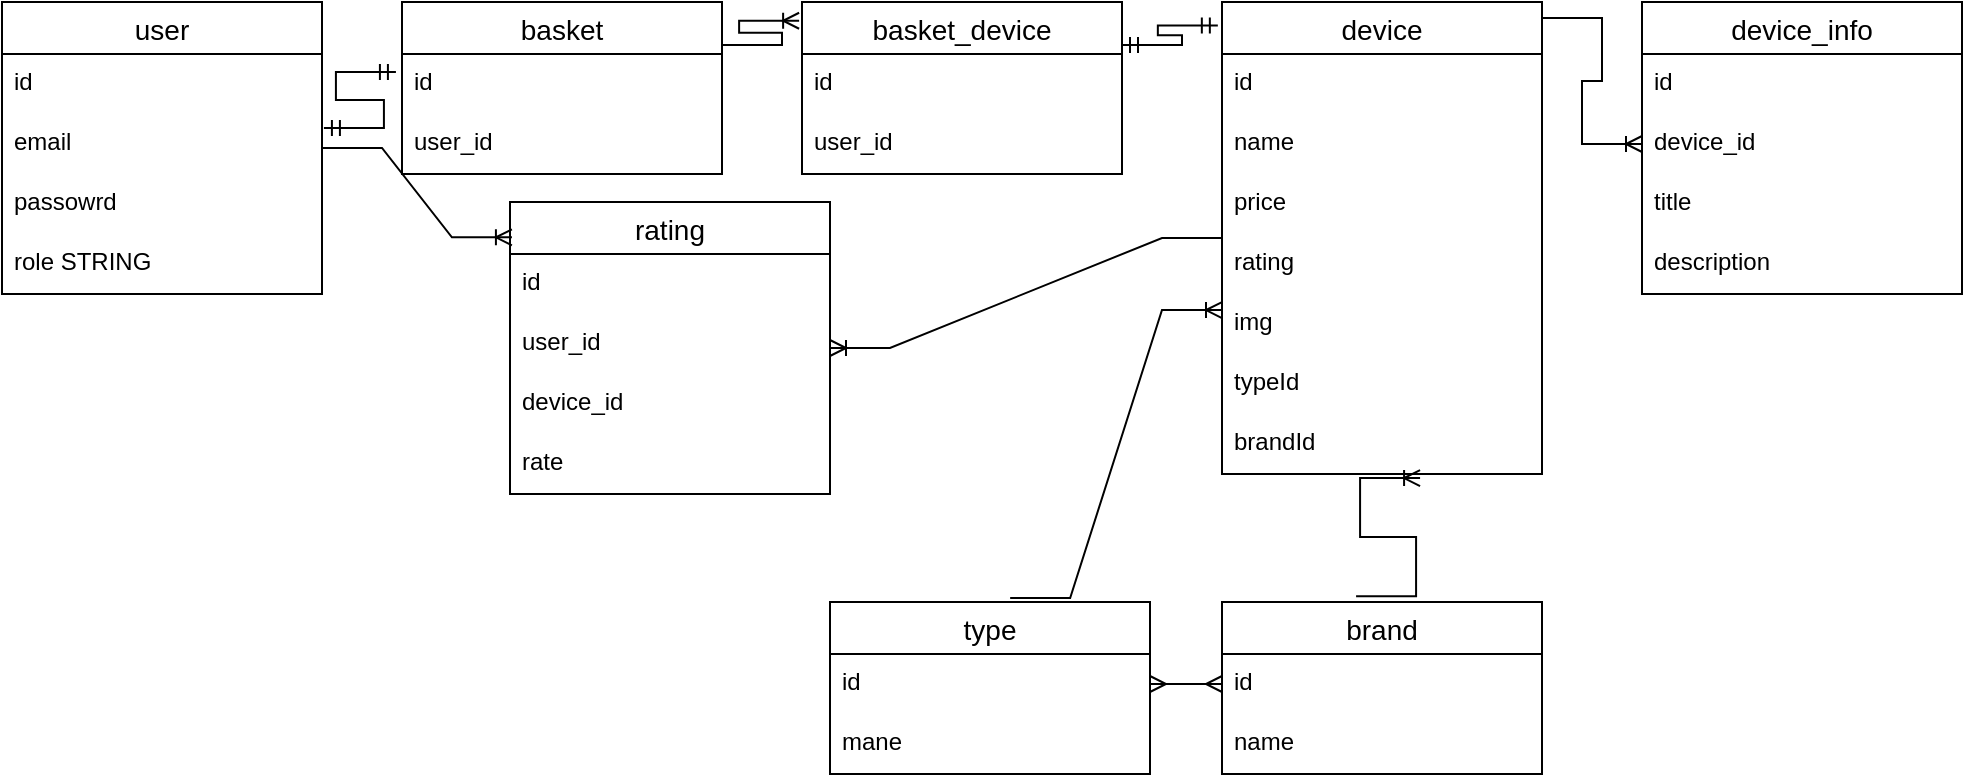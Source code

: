 <mxfile version="20.8.23" type="device"><diagram name="Страница 1" id="FJbkhjtabdj2sMPiTv6b"><mxGraphModel dx="1085" dy="733" grid="1" gridSize="10" guides="1" tooltips="1" connect="1" arrows="1" fold="1" page="1" pageScale="1" pageWidth="827" pageHeight="1169" math="0" shadow="0"><root><mxCell id="0"/><mxCell id="1" parent="0"/><mxCell id="AUhKRoB8G0VawDIZ1YUS-1" value="user" style="swimlane;fontStyle=0;childLayout=stackLayout;horizontal=1;startSize=26;horizontalStack=0;resizeParent=1;resizeParentMax=0;resizeLast=0;collapsible=1;marginBottom=0;align=center;fontSize=14;" vertex="1" parent="1"><mxGeometry x="80" y="90" width="160" height="146" as="geometry"/></mxCell><mxCell id="AUhKRoB8G0VawDIZ1YUS-2" value="id" style="text;strokeColor=none;fillColor=none;spacingLeft=4;spacingRight=4;overflow=hidden;rotatable=0;points=[[0,0.5],[1,0.5]];portConstraint=eastwest;fontSize=12;" vertex="1" parent="AUhKRoB8G0VawDIZ1YUS-1"><mxGeometry y="26" width="160" height="30" as="geometry"/></mxCell><mxCell id="AUhKRoB8G0VawDIZ1YUS-3" value="email" style="text;strokeColor=none;fillColor=none;spacingLeft=4;spacingRight=4;overflow=hidden;rotatable=0;points=[[0,0.5],[1,0.5]];portConstraint=eastwest;fontSize=12;" vertex="1" parent="AUhKRoB8G0VawDIZ1YUS-1"><mxGeometry y="56" width="160" height="30" as="geometry"/></mxCell><mxCell id="AUhKRoB8G0VawDIZ1YUS-4" value="passowrd" style="text;strokeColor=none;fillColor=none;spacingLeft=4;spacingRight=4;overflow=hidden;rotatable=0;points=[[0,0.5],[1,0.5]];portConstraint=eastwest;fontSize=12;" vertex="1" parent="AUhKRoB8G0VawDIZ1YUS-1"><mxGeometry y="86" width="160" height="30" as="geometry"/></mxCell><mxCell id="AUhKRoB8G0VawDIZ1YUS-5" value="role STRING" style="text;strokeColor=none;fillColor=none;spacingLeft=4;spacingRight=4;overflow=hidden;rotatable=0;points=[[0,0.5],[1,0.5]];portConstraint=eastwest;fontSize=12;" vertex="1" parent="AUhKRoB8G0VawDIZ1YUS-1"><mxGeometry y="116" width="160" height="30" as="geometry"/></mxCell><mxCell id="AUhKRoB8G0VawDIZ1YUS-6" value="basket" style="swimlane;fontStyle=0;childLayout=stackLayout;horizontal=1;startSize=26;horizontalStack=0;resizeParent=1;resizeParentMax=0;resizeLast=0;collapsible=1;marginBottom=0;align=center;fontSize=14;" vertex="1" parent="1"><mxGeometry x="280" y="90" width="160" height="86" as="geometry"/></mxCell><mxCell id="AUhKRoB8G0VawDIZ1YUS-7" value="id" style="text;strokeColor=none;fillColor=none;spacingLeft=4;spacingRight=4;overflow=hidden;rotatable=0;points=[[0,0.5],[1,0.5]];portConstraint=eastwest;fontSize=12;" vertex="1" parent="AUhKRoB8G0VawDIZ1YUS-6"><mxGeometry y="26" width="160" height="30" as="geometry"/></mxCell><mxCell id="AUhKRoB8G0VawDIZ1YUS-8" value="user_id" style="text;strokeColor=none;fillColor=none;spacingLeft=4;spacingRight=4;overflow=hidden;rotatable=0;points=[[0,0.5],[1,0.5]];portConstraint=eastwest;fontSize=12;" vertex="1" parent="AUhKRoB8G0VawDIZ1YUS-6"><mxGeometry y="56" width="160" height="30" as="geometry"/></mxCell><mxCell id="AUhKRoB8G0VawDIZ1YUS-11" value="" style="edgeStyle=entityRelationEdgeStyle;fontSize=12;html=1;endArrow=ERmandOne;startArrow=ERmandOne;rounded=0;entryX=-0.019;entryY=0.3;entryDx=0;entryDy=0;entryPerimeter=0;exitX=1.006;exitY=0.233;exitDx=0;exitDy=0;exitPerimeter=0;" edge="1" parent="1" source="AUhKRoB8G0VawDIZ1YUS-3" target="AUhKRoB8G0VawDIZ1YUS-7"><mxGeometry width="100" height="100" relative="1" as="geometry"><mxPoint x="240" y="183" as="sourcePoint"/><mxPoint x="340" y="83" as="targetPoint"/></mxGeometry></mxCell><mxCell id="AUhKRoB8G0VawDIZ1YUS-12" value="device" style="swimlane;fontStyle=0;childLayout=stackLayout;horizontal=1;startSize=26;horizontalStack=0;resizeParent=1;resizeParentMax=0;resizeLast=0;collapsible=1;marginBottom=0;align=center;fontSize=14;" vertex="1" parent="1"><mxGeometry x="690" y="90" width="160" height="236" as="geometry"/></mxCell><mxCell id="AUhKRoB8G0VawDIZ1YUS-13" value="id" style="text;strokeColor=none;fillColor=none;spacingLeft=4;spacingRight=4;overflow=hidden;rotatable=0;points=[[0,0.5],[1,0.5]];portConstraint=eastwest;fontSize=12;" vertex="1" parent="AUhKRoB8G0VawDIZ1YUS-12"><mxGeometry y="26" width="160" height="30" as="geometry"/></mxCell><mxCell id="AUhKRoB8G0VawDIZ1YUS-14" value="name" style="text;strokeColor=none;fillColor=none;spacingLeft=4;spacingRight=4;overflow=hidden;rotatable=0;points=[[0,0.5],[1,0.5]];portConstraint=eastwest;fontSize=12;" vertex="1" parent="AUhKRoB8G0VawDIZ1YUS-12"><mxGeometry y="56" width="160" height="30" as="geometry"/></mxCell><mxCell id="AUhKRoB8G0VawDIZ1YUS-15" value="price" style="text;strokeColor=none;fillColor=none;spacingLeft=4;spacingRight=4;overflow=hidden;rotatable=0;points=[[0,0.5],[1,0.5]];portConstraint=eastwest;fontSize=12;" vertex="1" parent="AUhKRoB8G0VawDIZ1YUS-12"><mxGeometry y="86" width="160" height="30" as="geometry"/></mxCell><mxCell id="AUhKRoB8G0VawDIZ1YUS-16" value="rating" style="text;strokeColor=none;fillColor=none;spacingLeft=4;spacingRight=4;overflow=hidden;rotatable=0;points=[[0,0.5],[1,0.5]];portConstraint=eastwest;fontSize=12;" vertex="1" parent="AUhKRoB8G0VawDIZ1YUS-12"><mxGeometry y="116" width="160" height="30" as="geometry"/></mxCell><mxCell id="AUhKRoB8G0VawDIZ1YUS-17" value="img" style="text;strokeColor=none;fillColor=none;spacingLeft=4;spacingRight=4;overflow=hidden;rotatable=0;points=[[0,0.5],[1,0.5]];portConstraint=eastwest;fontSize=12;" vertex="1" parent="AUhKRoB8G0VawDIZ1YUS-12"><mxGeometry y="146" width="160" height="30" as="geometry"/></mxCell><mxCell id="AUhKRoB8G0VawDIZ1YUS-18" value="typeId" style="text;strokeColor=none;fillColor=none;spacingLeft=4;spacingRight=4;overflow=hidden;rotatable=0;points=[[0,0.5],[1,0.5]];portConstraint=eastwest;fontSize=12;" vertex="1" parent="AUhKRoB8G0VawDIZ1YUS-12"><mxGeometry y="176" width="160" height="30" as="geometry"/></mxCell><mxCell id="AUhKRoB8G0VawDIZ1YUS-19" value="brandId" style="text;strokeColor=none;fillColor=none;spacingLeft=4;spacingRight=4;overflow=hidden;rotatable=0;points=[[0,0.5],[1,0.5]];portConstraint=eastwest;fontSize=12;" vertex="1" parent="AUhKRoB8G0VawDIZ1YUS-12"><mxGeometry y="206" width="160" height="30" as="geometry"/></mxCell><mxCell id="AUhKRoB8G0VawDIZ1YUS-20" value="type" style="swimlane;fontStyle=0;childLayout=stackLayout;horizontal=1;startSize=26;horizontalStack=0;resizeParent=1;resizeParentMax=0;resizeLast=0;collapsible=1;marginBottom=0;align=center;fontSize=14;" vertex="1" parent="1"><mxGeometry x="494" y="390" width="160" height="86" as="geometry"/></mxCell><mxCell id="AUhKRoB8G0VawDIZ1YUS-21" value="id" style="text;strokeColor=none;fillColor=none;spacingLeft=4;spacingRight=4;overflow=hidden;rotatable=0;points=[[0,0.5],[1,0.5]];portConstraint=eastwest;fontSize=12;" vertex="1" parent="AUhKRoB8G0VawDIZ1YUS-20"><mxGeometry y="26" width="160" height="30" as="geometry"/></mxCell><mxCell id="AUhKRoB8G0VawDIZ1YUS-22" value="mane" style="text;strokeColor=none;fillColor=none;spacingLeft=4;spacingRight=4;overflow=hidden;rotatable=0;points=[[0,0.5],[1,0.5]];portConstraint=eastwest;fontSize=12;" vertex="1" parent="AUhKRoB8G0VawDIZ1YUS-20"><mxGeometry y="56" width="160" height="30" as="geometry"/></mxCell><mxCell id="AUhKRoB8G0VawDIZ1YUS-24" value="brand" style="swimlane;fontStyle=0;childLayout=stackLayout;horizontal=1;startSize=26;horizontalStack=0;resizeParent=1;resizeParentMax=0;resizeLast=0;collapsible=1;marginBottom=0;align=center;fontSize=14;" vertex="1" parent="1"><mxGeometry x="690" y="390" width="160" height="86" as="geometry"/></mxCell><mxCell id="AUhKRoB8G0VawDIZ1YUS-25" value="id" style="text;strokeColor=none;fillColor=none;spacingLeft=4;spacingRight=4;overflow=hidden;rotatable=0;points=[[0,0.5],[1,0.5]];portConstraint=eastwest;fontSize=12;" vertex="1" parent="AUhKRoB8G0VawDIZ1YUS-24"><mxGeometry y="26" width="160" height="30" as="geometry"/></mxCell><mxCell id="AUhKRoB8G0VawDIZ1YUS-26" value="name" style="text;strokeColor=none;fillColor=none;spacingLeft=4;spacingRight=4;overflow=hidden;rotatable=0;points=[[0,0.5],[1,0.5]];portConstraint=eastwest;fontSize=12;" vertex="1" parent="AUhKRoB8G0VawDIZ1YUS-24"><mxGeometry y="56" width="160" height="30" as="geometry"/></mxCell><mxCell id="AUhKRoB8G0VawDIZ1YUS-28" value="" style="edgeStyle=entityRelationEdgeStyle;fontSize=12;html=1;endArrow=ERoneToMany;rounded=0;entryX=0;entryY=0.267;entryDx=0;entryDy=0;entryPerimeter=0;exitX=0.563;exitY=-0.023;exitDx=0;exitDy=0;exitPerimeter=0;" edge="1" parent="1" source="AUhKRoB8G0VawDIZ1YUS-20" target="AUhKRoB8G0VawDIZ1YUS-17"><mxGeometry width="100" height="100" relative="1" as="geometry"><mxPoint x="480" y="350" as="sourcePoint"/><mxPoint x="580" y="250" as="targetPoint"/></mxGeometry></mxCell><mxCell id="AUhKRoB8G0VawDIZ1YUS-30" value="" style="edgeStyle=entityRelationEdgeStyle;fontSize=12;html=1;endArrow=ERmany;startArrow=ERmany;rounded=0;exitX=1;exitY=0.5;exitDx=0;exitDy=0;entryX=0;entryY=0.5;entryDx=0;entryDy=0;" edge="1" parent="1" source="AUhKRoB8G0VawDIZ1YUS-21" target="AUhKRoB8G0VawDIZ1YUS-25"><mxGeometry width="100" height="100" relative="1" as="geometry"><mxPoint x="360" y="370" as="sourcePoint"/><mxPoint x="460" y="270" as="targetPoint"/></mxGeometry></mxCell><mxCell id="AUhKRoB8G0VawDIZ1YUS-29" value="" style="edgeStyle=entityRelationEdgeStyle;fontSize=12;html=1;endArrow=ERoneToMany;rounded=0;exitX=0.419;exitY=-0.034;exitDx=0;exitDy=0;exitPerimeter=0;entryX=0.619;entryY=1.067;entryDx=0;entryDy=0;entryPerimeter=0;strokeColor=default;" edge="1" parent="1" source="AUhKRoB8G0VawDIZ1YUS-24" target="AUhKRoB8G0VawDIZ1YUS-19"><mxGeometry width="100" height="100" relative="1" as="geometry"><mxPoint x="530" y="421" as="sourcePoint"/><mxPoint x="630" y="321" as="targetPoint"/></mxGeometry></mxCell><mxCell id="AUhKRoB8G0VawDIZ1YUS-31" value="device_info" style="swimlane;fontStyle=0;childLayout=stackLayout;horizontal=1;startSize=26;horizontalStack=0;resizeParent=1;resizeParentMax=0;resizeLast=0;collapsible=1;marginBottom=0;align=center;fontSize=14;" vertex="1" parent="1"><mxGeometry x="900" y="90" width="160" height="146" as="geometry"/></mxCell><mxCell id="AUhKRoB8G0VawDIZ1YUS-32" value="id" style="text;strokeColor=none;fillColor=none;spacingLeft=4;spacingRight=4;overflow=hidden;rotatable=0;points=[[0,0.5],[1,0.5]];portConstraint=eastwest;fontSize=12;" vertex="1" parent="AUhKRoB8G0VawDIZ1YUS-31"><mxGeometry y="26" width="160" height="30" as="geometry"/></mxCell><mxCell id="AUhKRoB8G0VawDIZ1YUS-33" value="device_id" style="text;strokeColor=none;fillColor=none;spacingLeft=4;spacingRight=4;overflow=hidden;rotatable=0;points=[[0,0.5],[1,0.5]];portConstraint=eastwest;fontSize=12;" vertex="1" parent="AUhKRoB8G0VawDIZ1YUS-31"><mxGeometry y="56" width="160" height="30" as="geometry"/></mxCell><mxCell id="AUhKRoB8G0VawDIZ1YUS-34" value="title" style="text;strokeColor=none;fillColor=none;spacingLeft=4;spacingRight=4;overflow=hidden;rotatable=0;points=[[0,0.5],[1,0.5]];portConstraint=eastwest;fontSize=12;" vertex="1" parent="AUhKRoB8G0VawDIZ1YUS-31"><mxGeometry y="86" width="160" height="30" as="geometry"/></mxCell><mxCell id="AUhKRoB8G0VawDIZ1YUS-36" value="description" style="text;strokeColor=none;fillColor=none;spacingLeft=4;spacingRight=4;overflow=hidden;rotatable=0;points=[[0,0.5],[1,0.5]];portConstraint=eastwest;fontSize=12;" vertex="1" parent="AUhKRoB8G0VawDIZ1YUS-31"><mxGeometry y="116" width="160" height="30" as="geometry"/></mxCell><mxCell id="AUhKRoB8G0VawDIZ1YUS-35" value="" style="edgeStyle=entityRelationEdgeStyle;fontSize=12;html=1;endArrow=ERoneToMany;rounded=0;strokeColor=default;entryX=0;entryY=0.5;entryDx=0;entryDy=0;exitX=1;exitY=0.034;exitDx=0;exitDy=0;exitPerimeter=0;" edge="1" parent="1" source="AUhKRoB8G0VawDIZ1YUS-12" target="AUhKRoB8G0VawDIZ1YUS-33"><mxGeometry width="100" height="100" relative="1" as="geometry"><mxPoint x="680" y="370" as="sourcePoint"/><mxPoint x="780" y="270" as="targetPoint"/></mxGeometry></mxCell><mxCell id="AUhKRoB8G0VawDIZ1YUS-37" value="basket_device" style="swimlane;fontStyle=0;childLayout=stackLayout;horizontal=1;startSize=26;horizontalStack=0;resizeParent=1;resizeParentMax=0;resizeLast=0;collapsible=1;marginBottom=0;align=center;fontSize=14;" vertex="1" parent="1"><mxGeometry x="480" y="90" width="160" height="86" as="geometry"/></mxCell><mxCell id="AUhKRoB8G0VawDIZ1YUS-38" value="id" style="text;strokeColor=none;fillColor=none;spacingLeft=4;spacingRight=4;overflow=hidden;rotatable=0;points=[[0,0.5],[1,0.5]];portConstraint=eastwest;fontSize=12;" vertex="1" parent="AUhKRoB8G0VawDIZ1YUS-37"><mxGeometry y="26" width="160" height="30" as="geometry"/></mxCell><mxCell id="AUhKRoB8G0VawDIZ1YUS-39" value="user_id" style="text;strokeColor=none;fillColor=none;spacingLeft=4;spacingRight=4;overflow=hidden;rotatable=0;points=[[0,0.5],[1,0.5]];portConstraint=eastwest;fontSize=12;" vertex="1" parent="AUhKRoB8G0VawDIZ1YUS-37"><mxGeometry y="56" width="160" height="30" as="geometry"/></mxCell><mxCell id="AUhKRoB8G0VawDIZ1YUS-42" value="" style="edgeStyle=entityRelationEdgeStyle;fontSize=12;html=1;endArrow=ERoneToMany;rounded=0;strokeColor=default;exitX=1;exitY=0.25;exitDx=0;exitDy=0;entryX=-0.009;entryY=0.109;entryDx=0;entryDy=0;entryPerimeter=0;" edge="1" parent="1" source="AUhKRoB8G0VawDIZ1YUS-6" target="AUhKRoB8G0VawDIZ1YUS-37"><mxGeometry width="100" height="100" relative="1" as="geometry"><mxPoint x="460" y="236" as="sourcePoint"/><mxPoint x="560" y="136" as="targetPoint"/></mxGeometry></mxCell><mxCell id="AUhKRoB8G0VawDIZ1YUS-43" value="" style="edgeStyle=entityRelationEdgeStyle;fontSize=12;html=1;endArrow=ERmandOne;startArrow=ERmandOne;rounded=0;strokeColor=default;exitX=1;exitY=0.25;exitDx=0;exitDy=0;entryX=-0.013;entryY=0.05;entryDx=0;entryDy=0;entryPerimeter=0;" edge="1" parent="1" source="AUhKRoB8G0VawDIZ1YUS-37" target="AUhKRoB8G0VawDIZ1YUS-12"><mxGeometry width="100" height="100" relative="1" as="geometry"><mxPoint x="690" y="223" as="sourcePoint"/><mxPoint x="790" y="123" as="targetPoint"/></mxGeometry></mxCell><mxCell id="AUhKRoB8G0VawDIZ1YUS-45" value="rating" style="swimlane;fontStyle=0;childLayout=stackLayout;horizontal=1;startSize=26;horizontalStack=0;resizeParent=1;resizeParentMax=0;resizeLast=0;collapsible=1;marginBottom=0;align=center;fontSize=14;" vertex="1" parent="1"><mxGeometry x="334" y="190" width="160" height="146" as="geometry"/></mxCell><mxCell id="AUhKRoB8G0VawDIZ1YUS-46" value="id" style="text;strokeColor=none;fillColor=none;spacingLeft=4;spacingRight=4;overflow=hidden;rotatable=0;points=[[0,0.5],[1,0.5]];portConstraint=eastwest;fontSize=12;" vertex="1" parent="AUhKRoB8G0VawDIZ1YUS-45"><mxGeometry y="26" width="160" height="30" as="geometry"/></mxCell><mxCell id="AUhKRoB8G0VawDIZ1YUS-47" value="user_id" style="text;strokeColor=none;fillColor=none;spacingLeft=4;spacingRight=4;overflow=hidden;rotatable=0;points=[[0,0.5],[1,0.5]];portConstraint=eastwest;fontSize=12;" vertex="1" parent="AUhKRoB8G0VawDIZ1YUS-45"><mxGeometry y="56" width="160" height="30" as="geometry"/></mxCell><mxCell id="AUhKRoB8G0VawDIZ1YUS-48" value="device_id" style="text;strokeColor=none;fillColor=none;spacingLeft=4;spacingRight=4;overflow=hidden;rotatable=0;points=[[0,0.5],[1,0.5]];portConstraint=eastwest;fontSize=12;" vertex="1" parent="AUhKRoB8G0VawDIZ1YUS-45"><mxGeometry y="86" width="160" height="30" as="geometry"/></mxCell><mxCell id="AUhKRoB8G0VawDIZ1YUS-50" value="rate" style="text;strokeColor=none;fillColor=none;spacingLeft=4;spacingRight=4;overflow=hidden;rotatable=0;points=[[0,0.5],[1,0.5]];portConstraint=eastwest;fontSize=12;" vertex="1" parent="AUhKRoB8G0VawDIZ1YUS-45"><mxGeometry y="116" width="160" height="30" as="geometry"/></mxCell><mxCell id="AUhKRoB8G0VawDIZ1YUS-49" value="" style="edgeStyle=entityRelationEdgeStyle;fontSize=12;html=1;endArrow=ERoneToMany;rounded=0;strokeColor=default;entryX=0.006;entryY=0.121;entryDx=0;entryDy=0;entryPerimeter=0;" edge="1" parent="1" source="AUhKRoB8G0VawDIZ1YUS-1" target="AUhKRoB8G0VawDIZ1YUS-45"><mxGeometry width="100" height="100" relative="1" as="geometry"><mxPoint x="344" y="310" as="sourcePoint"/><mxPoint x="444" y="210" as="targetPoint"/></mxGeometry></mxCell><mxCell id="AUhKRoB8G0VawDIZ1YUS-51" value="" style="edgeStyle=entityRelationEdgeStyle;fontSize=12;html=1;endArrow=ERoneToMany;rounded=0;strokeColor=default;" edge="1" parent="1" source="AUhKRoB8G0VawDIZ1YUS-12" target="AUhKRoB8G0VawDIZ1YUS-45"><mxGeometry width="100" height="100" relative="1" as="geometry"><mxPoint x="510" y="390" as="sourcePoint"/><mxPoint x="610" y="290" as="targetPoint"/></mxGeometry></mxCell></root></mxGraphModel></diagram></mxfile>